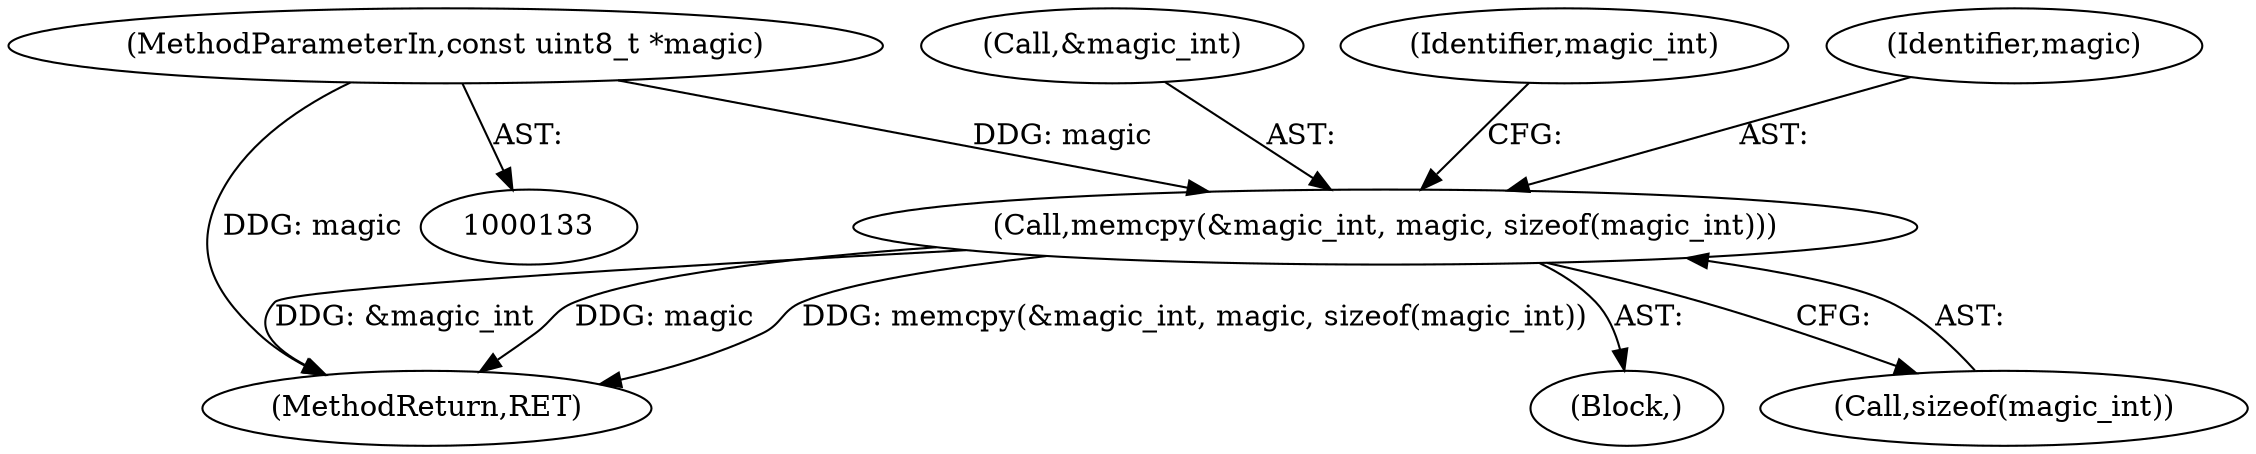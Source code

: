 digraph "0_libpcap_87d6bef033062f969e70fa40c43dfd945d5a20ab@API" {
"1000159" [label="(Call,memcpy(&magic_int, magic, sizeof(magic_int)))"];
"1000134" [label="(MethodParameterIn,const uint8_t *magic)"];
"1000134" [label="(MethodParameterIn,const uint8_t *magic)"];
"1000707" [label="(MethodReturn,RET)"];
"1000160" [label="(Call,&magic_int)"];
"1000139" [label="(Block,)"];
"1000159" [label="(Call,memcpy(&magic_int, magic, sizeof(magic_int)))"];
"1000167" [label="(Identifier,magic_int)"];
"1000163" [label="(Call,sizeof(magic_int))"];
"1000162" [label="(Identifier,magic)"];
"1000159" -> "1000139"  [label="AST: "];
"1000159" -> "1000163"  [label="CFG: "];
"1000160" -> "1000159"  [label="AST: "];
"1000162" -> "1000159"  [label="AST: "];
"1000163" -> "1000159"  [label="AST: "];
"1000167" -> "1000159"  [label="CFG: "];
"1000159" -> "1000707"  [label="DDG: memcpy(&magic_int, magic, sizeof(magic_int))"];
"1000159" -> "1000707"  [label="DDG: &magic_int"];
"1000159" -> "1000707"  [label="DDG: magic"];
"1000134" -> "1000159"  [label="DDG: magic"];
"1000134" -> "1000133"  [label="AST: "];
"1000134" -> "1000707"  [label="DDG: magic"];
}
